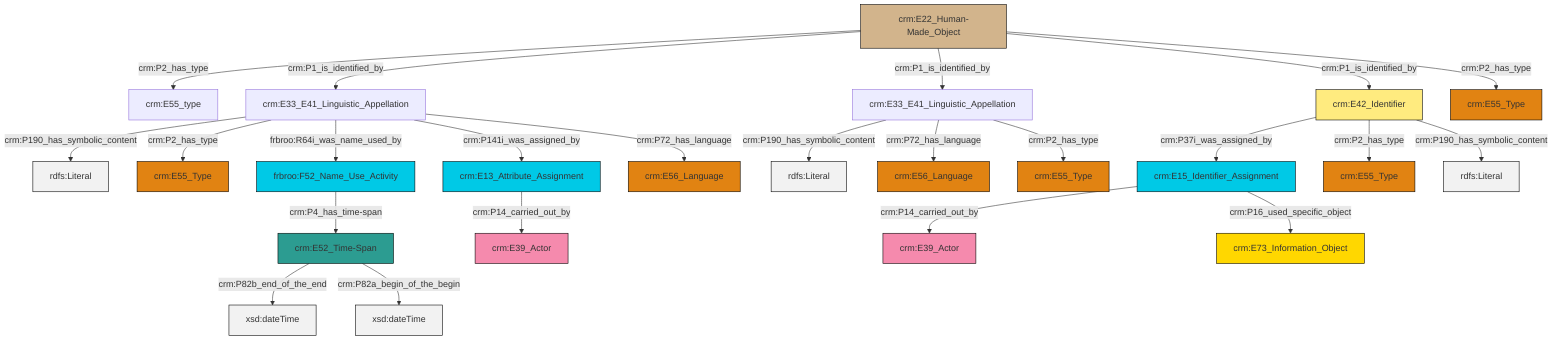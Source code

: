 graph TD
classDef Literal fill:#f2f2f2,stroke:#000000;
classDef CRM_Entity fill:#FFFFFF,stroke:#000000;
classDef Temporal_Entity fill:#00C9E6, stroke:#000000;
classDef Type fill:#E18312, stroke:#000000;
classDef Time-Span fill:#2C9C91, stroke:#000000;
classDef Appellation fill:#FFEB7F, stroke:#000000;
classDef Place fill:#008836, stroke:#000000;
classDef Persistent_Item fill:#B266B2, stroke:#000000;
classDef Conceptual_Object fill:#FFD700, stroke:#000000;
classDef Physical_Thing fill:#D2B48C, stroke:#000000;
classDef Actor fill:#f58aad, stroke:#000000;
classDef PC_Classes fill:#4ce600, stroke:#000000;
classDef Multi fill:#cccccc,stroke:#000000;

0["crm:E15_Identifier_Assignment"]:::Temporal_Entity -->|crm:P14_carried_out_by| 1["crm:E39_Actor"]:::Actor
2["crm:E22_Human-Made_Object"]:::Physical_Thing -->|crm:P2_has_type| 3["crm:E55_type"]:::Default
4["crm:E42_Identifier"]:::Appellation -->|crm:P37i_was_assigned_by| 0["crm:E15_Identifier_Assignment"]:::Temporal_Entity
0["crm:E15_Identifier_Assignment"]:::Temporal_Entity -->|crm:P16_used_specific_object| 6["crm:E73_Information_Object"]:::Conceptual_Object
7["crm:E52_Time-Span"]:::Time-Span -->|crm:P82b_end_of_the_end| 9[xsd:dateTime]:::Literal
10["crm:E33_E41_Linguistic_Appellation"]:::Default -->|crm:P190_has_symbolic_content| 11[rdfs:Literal]:::Literal
10["crm:E33_E41_Linguistic_Appellation"]:::Default -->|crm:P2_has_type| 16["crm:E55_Type"]:::Type
2["crm:E22_Human-Made_Object"]:::Physical_Thing -->|crm:P1_is_identified_by| 10["crm:E33_E41_Linguistic_Appellation"]:::Default
14["crm:E33_E41_Linguistic_Appellation"]:::Default -->|crm:P190_has_symbolic_content| 17[rdfs:Literal]:::Literal
12["frbroo:F52_Name_Use_Activity"]:::Temporal_Entity -->|crm:P4_has_time-span| 7["crm:E52_Time-Span"]:::Time-Span
4["crm:E42_Identifier"]:::Appellation -->|crm:P2_has_type| 19["crm:E55_Type"]:::Type
10["crm:E33_E41_Linguistic_Appellation"]:::Default -->|frbroo:R64i_was_name_used_by| 12["frbroo:F52_Name_Use_Activity"]:::Temporal_Entity
10["crm:E33_E41_Linguistic_Appellation"]:::Default -->|crm:P141i_was_assigned_by| 28["crm:E13_Attribute_Assignment"]:::Temporal_Entity
2["crm:E22_Human-Made_Object"]:::Physical_Thing -->|crm:P1_is_identified_by| 14["crm:E33_E41_Linguistic_Appellation"]:::Default
14["crm:E33_E41_Linguistic_Appellation"]:::Default -->|crm:P72_has_language| 29["crm:E56_Language"]:::Type
4["crm:E42_Identifier"]:::Appellation -->|crm:P190_has_symbolic_content| 30[rdfs:Literal]:::Literal
28["crm:E13_Attribute_Assignment"]:::Temporal_Entity -->|crm:P14_carried_out_by| 34["crm:E39_Actor"]:::Actor
2["crm:E22_Human-Made_Object"]:::Physical_Thing -->|crm:P1_is_identified_by| 4["crm:E42_Identifier"]:::Appellation
10["crm:E33_E41_Linguistic_Appellation"]:::Default -->|crm:P72_has_language| 36["crm:E56_Language"]:::Type
2["crm:E22_Human-Made_Object"]:::Physical_Thing -->|crm:P2_has_type| 24["crm:E55_Type"]:::Type
7["crm:E52_Time-Span"]:::Time-Span -->|crm:P82a_begin_of_the_begin| 40[xsd:dateTime]:::Literal
14["crm:E33_E41_Linguistic_Appellation"]:::Default -->|crm:P2_has_type| 20["crm:E55_Type"]:::Type